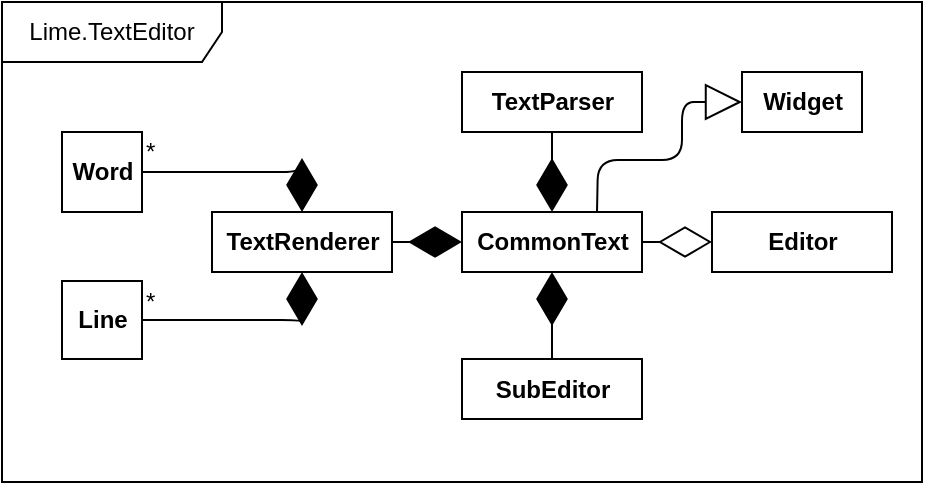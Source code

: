 <mxfile version="10.8.0" type="device"><diagram id="BGdgumHyRVHkgalUvPwa" name="Page-1"><mxGraphModel dx="1010" dy="577" grid="1" gridSize="10" guides="1" tooltips="1" connect="1" arrows="1" fold="1" page="1" pageScale="1" pageWidth="827" pageHeight="1169" math="0" shadow="0"><root><mxCell id="0"/><mxCell id="1" parent="0"/><mxCell id="PWFZuQk19fRnaDdYPtLx-18" value="Lime.TextEditor" style="shape=umlFrame;whiteSpace=wrap;html=1;width=110;height=30;" parent="1" vertex="1"><mxGeometry x="40" y="221" width="460" height="240" as="geometry"/></mxCell><mxCell id="PWFZuQk19fRnaDdYPtLx-24" value="&lt;b&gt;Word&lt;/b&gt;" style="html=1;" parent="1" vertex="1"><mxGeometry x="70" y="286" width="40" height="40" as="geometry"/></mxCell><mxCell id="PWFZuQk19fRnaDdYPtLx-25" value="&lt;b&gt;Line&lt;/b&gt;" style="html=1;" parent="1" vertex="1"><mxGeometry x="70" y="360.5" width="40" height="39" as="geometry"/></mxCell><mxCell id="PWFZuQk19fRnaDdYPtLx-38" value="&lt;b&gt;TextRenderer&lt;/b&gt;" style="html=1;" parent="1" vertex="1"><mxGeometry x="145" y="326" width="90" height="30" as="geometry"/></mxCell><mxCell id="PWFZuQk19fRnaDdYPtLx-39" value="" style="endArrow=diamondThin;endFill=1;endSize=24;html=1;entryX=0.5;entryY=1;entryDx=0;entryDy=0;exitX=1;exitY=0.5;exitDx=0;exitDy=0;" parent="1" source="PWFZuQk19fRnaDdYPtLx-25" target="PWFZuQk19fRnaDdYPtLx-38" edge="1"><mxGeometry width="160" relative="1" as="geometry"><mxPoint x="40" y="440" as="sourcePoint"/><mxPoint x="200" y="440" as="targetPoint"/><Array as="points"><mxPoint x="190" y="380"/></Array></mxGeometry></mxCell><mxCell id="PWFZuQk19fRnaDdYPtLx-40" value="" style="endArrow=diamondThin;endFill=1;endSize=24;html=1;entryX=0.5;entryY=0;entryDx=0;entryDy=0;exitX=1;exitY=0.5;exitDx=0;exitDy=0;" parent="1" source="PWFZuQk19fRnaDdYPtLx-24" target="PWFZuQk19fRnaDdYPtLx-38" edge="1"><mxGeometry width="160" relative="1" as="geometry"><mxPoint x="40" y="440" as="sourcePoint"/><mxPoint x="200" y="440" as="targetPoint"/><Array as="points"><mxPoint x="190" y="306"/></Array></mxGeometry></mxCell><mxCell id="PWFZuQk19fRnaDdYPtLx-41" value="*" style="text;html=1;resizable=0;points=[];autosize=1;align=left;verticalAlign=top;spacingTop=-4;" parent="1" vertex="1"><mxGeometry x="110" y="286" width="20" height="20" as="geometry"/></mxCell><mxCell id="PWFZuQk19fRnaDdYPtLx-42" value="*" style="text;html=1;resizable=0;points=[];autosize=1;align=left;verticalAlign=top;spacingTop=-4;" parent="1" vertex="1"><mxGeometry x="110" y="360.5" width="20" height="20" as="geometry"/></mxCell><mxCell id="PWFZuQk19fRnaDdYPtLx-43" value="&lt;b&gt;CommonText&lt;/b&gt;" style="html=1;" parent="1" vertex="1"><mxGeometry x="270" y="326" width="90" height="30" as="geometry"/></mxCell><mxCell id="PWFZuQk19fRnaDdYPtLx-44" value="&lt;b&gt;TextParser&lt;/b&gt;" style="html=1;" parent="1" vertex="1"><mxGeometry x="270" y="256" width="90" height="30" as="geometry"/></mxCell><mxCell id="PWFZuQk19fRnaDdYPtLx-45" value="" style="endArrow=diamondThin;endFill=1;endSize=24;html=1;entryX=0.5;entryY=0;entryDx=0;entryDy=0;exitX=0.5;exitY=1;exitDx=0;exitDy=0;" parent="1" source="PWFZuQk19fRnaDdYPtLx-44" target="PWFZuQk19fRnaDdYPtLx-43" edge="1"><mxGeometry width="160" relative="1" as="geometry"><mxPoint x="40" y="440" as="sourcePoint"/><mxPoint x="200" y="440" as="targetPoint"/></mxGeometry></mxCell><mxCell id="PWFZuQk19fRnaDdYPtLx-46" value="" style="endArrow=diamondThin;endFill=1;endSize=24;html=1;entryX=0.5;entryY=1;entryDx=0;entryDy=0;exitX=0.5;exitY=0;exitDx=0;exitDy=0;" parent="1" source="PWFZuQk19fRnaDdYPtLx-47" target="PWFZuQk19fRnaDdYPtLx-43" edge="1"><mxGeometry width="160" relative="1" as="geometry"><mxPoint x="50" y="480" as="sourcePoint"/><mxPoint x="210" y="480" as="targetPoint"/></mxGeometry></mxCell><mxCell id="PWFZuQk19fRnaDdYPtLx-47" value="&lt;b&gt;SubEditor&lt;/b&gt;" style="html=1;" parent="1" vertex="1"><mxGeometry x="270" y="399.5" width="90" height="30" as="geometry"/></mxCell><mxCell id="PWFZuQk19fRnaDdYPtLx-48" value="" style="endArrow=diamondThin;endFill=1;endSize=24;html=1;entryX=0;entryY=0.5;entryDx=0;entryDy=0;exitX=1;exitY=0.5;exitDx=0;exitDy=0;" parent="1" source="PWFZuQk19fRnaDdYPtLx-38" target="PWFZuQk19fRnaDdYPtLx-43" edge="1"><mxGeometry width="160" relative="1" as="geometry"><mxPoint x="40" y="480" as="sourcePoint"/><mxPoint x="200" y="480" as="targetPoint"/></mxGeometry></mxCell><mxCell id="PWFZuQk19fRnaDdYPtLx-49" value="&lt;b&gt;Editor&lt;/b&gt;" style="html=1;" parent="1" vertex="1"><mxGeometry x="395" y="326" width="90" height="30" as="geometry"/></mxCell><mxCell id="PWFZuQk19fRnaDdYPtLx-50" value="" style="endArrow=diamondThin;endFill=0;endSize=24;html=1;entryX=0;entryY=0.5;entryDx=0;entryDy=0;exitX=1;exitY=0.5;exitDx=0;exitDy=0;" parent="1" source="PWFZuQk19fRnaDdYPtLx-43" target="PWFZuQk19fRnaDdYPtLx-49" edge="1"><mxGeometry width="160" relative="1" as="geometry"><mxPoint x="40" y="480" as="sourcePoint"/><mxPoint x="200" y="480" as="targetPoint"/></mxGeometry></mxCell><mxCell id="3satCSmBbNYT_55PfABX-1" value="&lt;b&gt;Widget&lt;/b&gt;" style="html=1;" vertex="1" parent="1"><mxGeometry x="410" y="256" width="60" height="30" as="geometry"/></mxCell><mxCell id="3satCSmBbNYT_55PfABX-2" value="" style="endArrow=block;endSize=16;endFill=0;html=1;entryX=0;entryY=0.5;entryDx=0;entryDy=0;exitX=0.75;exitY=0;exitDx=0;exitDy=0;" edge="1" parent="1" source="PWFZuQk19fRnaDdYPtLx-43" target="3satCSmBbNYT_55PfABX-1"><mxGeometry width="160" relative="1" as="geometry"><mxPoint x="40" y="480" as="sourcePoint"/><mxPoint x="200" y="480" as="targetPoint"/><Array as="points"><mxPoint x="338" y="300"/><mxPoint x="380" y="300"/><mxPoint x="380" y="271"/></Array></mxGeometry></mxCell></root></mxGraphModel></diagram></mxfile>
